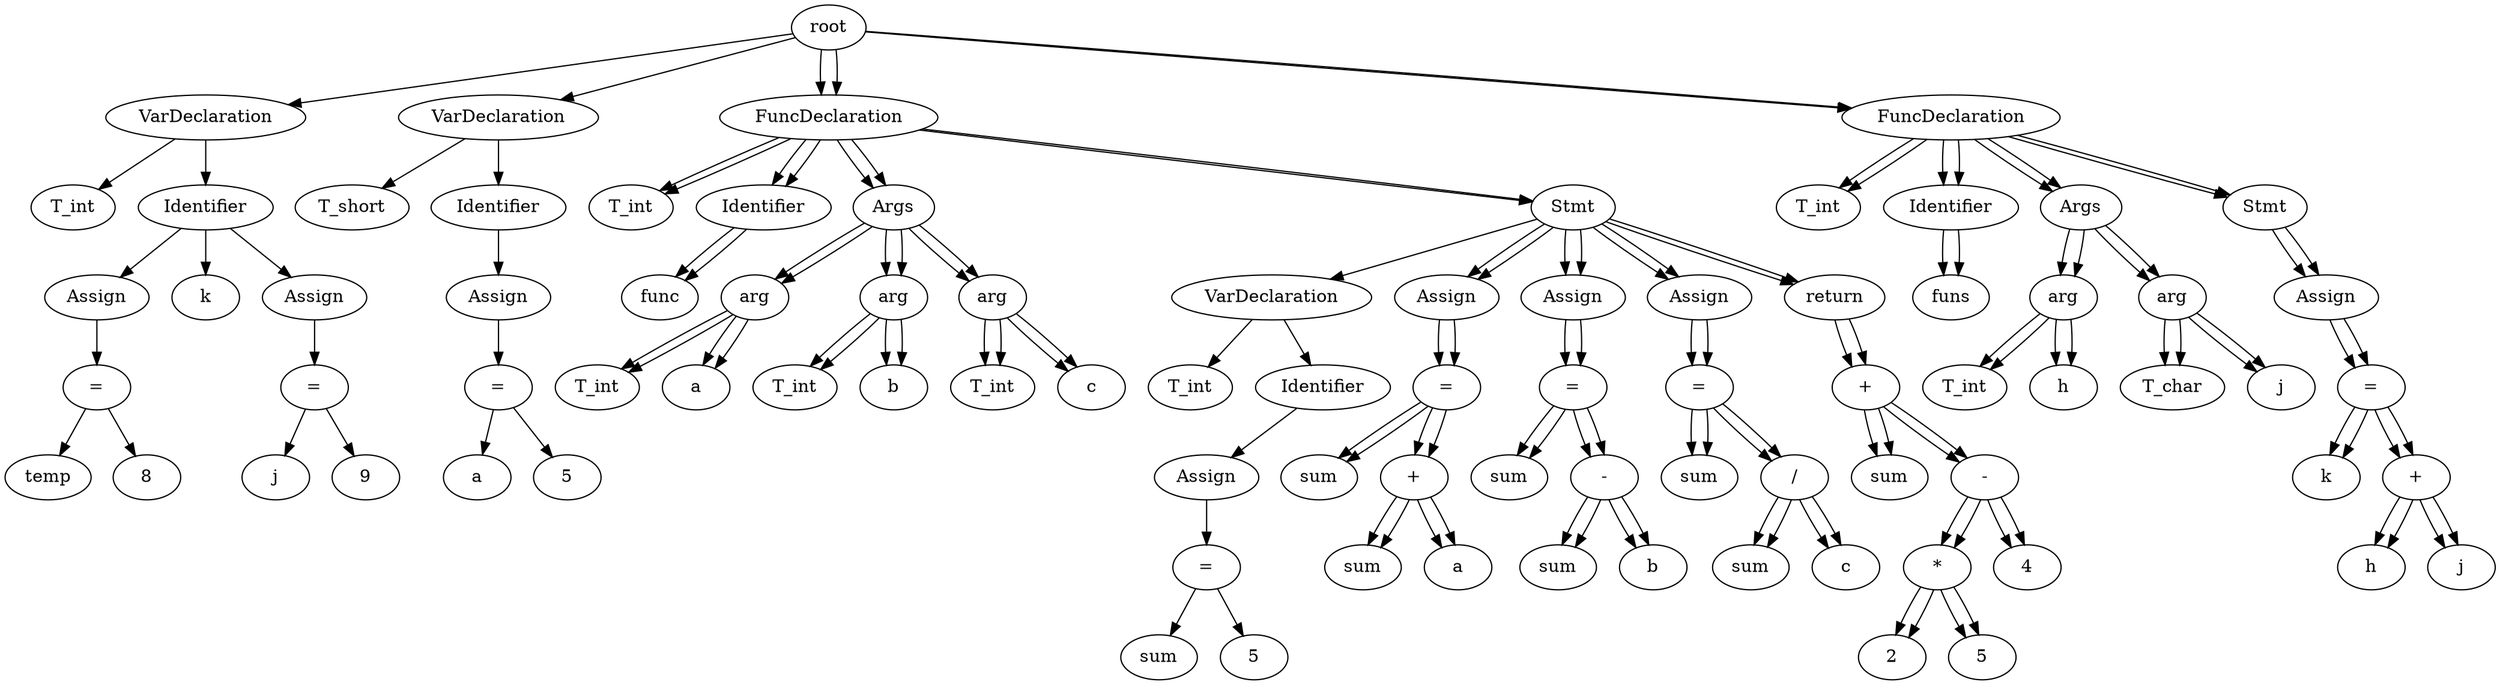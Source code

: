// root
digraph {
	None [label=root]
	0 [label=VarDeclaration]
	None -> 0
	1 [label=T_int]
	0 -> 1
	2 [label=Identifier]
	0 -> 2
	3 [label=Assign]
	2 -> 3
	5 [label="="]
	3 -> 5
	4 [label=temp]
	5 -> 4
	6 [label=8]
	5 -> 6
	7 [label=k]
	2 -> 7
	8 [label=Assign]
	2 -> 8
	10 [label="="]
	8 -> 10
	9 [label=j]
	10 -> 9
	11 [label=9]
	10 -> 11
	12 [label=VarDeclaration]
	None -> 12
	13 [label=T_short]
	12 -> 13
	14 [label=Identifier]
	12 -> 14
	15 [label=Assign]
	14 -> 15
	17 [label="="]
	15 -> 17
	16 [label=a]
	17 -> 16
	18 [label=5]
	17 -> 18
	19 [label=FuncDeclaration]
	None -> 19
	20 [label=T_int]
	19 -> 20
	21 [label=Identifier]
	19 -> 21
	22 [label=func]
	21 -> 22
	23 [label=Args]
	19 -> 23
	24 [label=arg]
	23 -> 24
	25 [label=T_int]
	24 -> 25
	26 [label=a]
	24 -> 26
	27 [label=arg]
	23 -> 27
	28 [label=T_int]
	27 -> 28
	29 [label=b]
	27 -> 29
	30 [label=arg]
	23 -> 30
	31 [label=T_int]
	30 -> 31
	32 [label=c]
	30 -> 32
	33 [label=Stmt]
	19 -> 33
	34 [label=VarDeclaration]
	33 -> 34
	35 [label=T_int]
	34 -> 35
	36 [label=Identifier]
	34 -> 36
	37 [label=Assign]
	36 -> 37
	39 [label="="]
	37 -> 39
	38 [label=sum]
	39 -> 38
	40 [label=5]
	39 -> 40
	41 [label=Assign]
	33 -> 41
	43 [label="="]
	41 -> 43
	42 [label=sum]
	43 -> 42
	45 [label="+"]
	43 -> 45
	44 [label=sum]
	45 -> 44
	46 [label=a]
	45 -> 46
	47 [label=Assign]
	33 -> 47
	49 [label="="]
	47 -> 49
	48 [label=sum]
	49 -> 48
	51 [label="-"]
	49 -> 51
	50 [label=sum]
	51 -> 50
	52 [label=b]
	51 -> 52
	53 [label=Assign]
	33 -> 53
	55 [label="="]
	53 -> 55
	54 [label=sum]
	55 -> 54
	57 [label="/"]
	55 -> 57
	56 [label=sum]
	57 -> 56
	58 [label=c]
	57 -> 58
	59 [label=return]
	33 -> 59
	61 [label="+"]
	59 -> 61
	60 [label=sum]
	61 -> 60
	65 [label="-"]
	61 -> 65
	63 [label="*"]
	65 -> 63
	62 [label=2]
	63 -> 62
	64 [label=5]
	63 -> 64
	66 [label=4]
	65 -> 66
	67 [label=FuncDeclaration]
	None -> 67
	68 [label=T_int]
	67 -> 68
	69 [label=Identifier]
	67 -> 69
	70 [label=funs]
	69 -> 70
	71 [label=Args]
	67 -> 71
	72 [label=arg]
	71 -> 72
	73 [label=T_int]
	72 -> 73
	74 [label=h]
	72 -> 74
	75 [label=arg]
	71 -> 75
	76 [label=T_char]
	75 -> 76
	77 [label=j]
	75 -> 77
	78 [label=Stmt]
	67 -> 78
	79 [label=Assign]
	78 -> 79
	81 [label="="]
	79 -> 81
	80 [label=k]
	81 -> 80
	83 [label="+"]
	81 -> 83
	82 [label=h]
	83 -> 82
	84 [label=j]
	83 -> 84
	None [label=root]
	19 [label=FuncDeclaration]
	None -> 19
	20 [label=T_int]
	19 -> 20
	21 [label=Identifier]
	19 -> 21
	22 [label=func]
	21 -> 22
	23 [label=Args]
	19 -> 23
	24 [label=arg]
	23 -> 24
	25 [label=T_int]
	24 -> 25
	26 [label=a]
	24 -> 26
	27 [label=arg]
	23 -> 27
	28 [label=T_int]
	27 -> 28
	29 [label=b]
	27 -> 29
	30 [label=arg]
	23 -> 30
	31 [label=T_int]
	30 -> 31
	32 [label=c]
	30 -> 32
	33 [label=Stmt]
	19 -> 33
	41 [label=Assign]
	33 -> 41
	43 [label="="]
	41 -> 43
	42 [label=sum]
	43 -> 42
	45 [label="+"]
	43 -> 45
	44 [label=sum]
	45 -> 44
	46 [label=a]
	45 -> 46
	47 [label=Assign]
	33 -> 47
	49 [label="="]
	47 -> 49
	48 [label=sum]
	49 -> 48
	51 [label="-"]
	49 -> 51
	50 [label=sum]
	51 -> 50
	52 [label=b]
	51 -> 52
	53 [label=Assign]
	33 -> 53
	55 [label="="]
	53 -> 55
	54 [label=sum]
	55 -> 54
	57 [label="/"]
	55 -> 57
	56 [label=sum]
	57 -> 56
	58 [label=c]
	57 -> 58
	59 [label=return]
	33 -> 59
	61 [label="+"]
	59 -> 61
	60 [label=sum]
	61 -> 60
	65 [label="-"]
	61 -> 65
	63 [label="*"]
	65 -> 63
	62 [label=2]
	63 -> 62
	64 [label=5]
	63 -> 64
	66 [label=4]
	65 -> 66
	67 [label=FuncDeclaration]
	None -> 67
	68 [label=T_int]
	67 -> 68
	69 [label=Identifier]
	67 -> 69
	70 [label=funs]
	69 -> 70
	71 [label=Args]
	67 -> 71
	72 [label=arg]
	71 -> 72
	73 [label=T_int]
	72 -> 73
	74 [label=h]
	72 -> 74
	75 [label=arg]
	71 -> 75
	76 [label=T_char]
	75 -> 76
	77 [label=j]
	75 -> 77
	78 [label=Stmt]
	67 -> 78
	79 [label=Assign]
	78 -> 79
	81 [label="="]
	79 -> 81
	80 [label=k]
	81 -> 80
	83 [label="+"]
	81 -> 83
	82 [label=h]
	83 -> 82
	84 [label=j]
	83 -> 84
}
